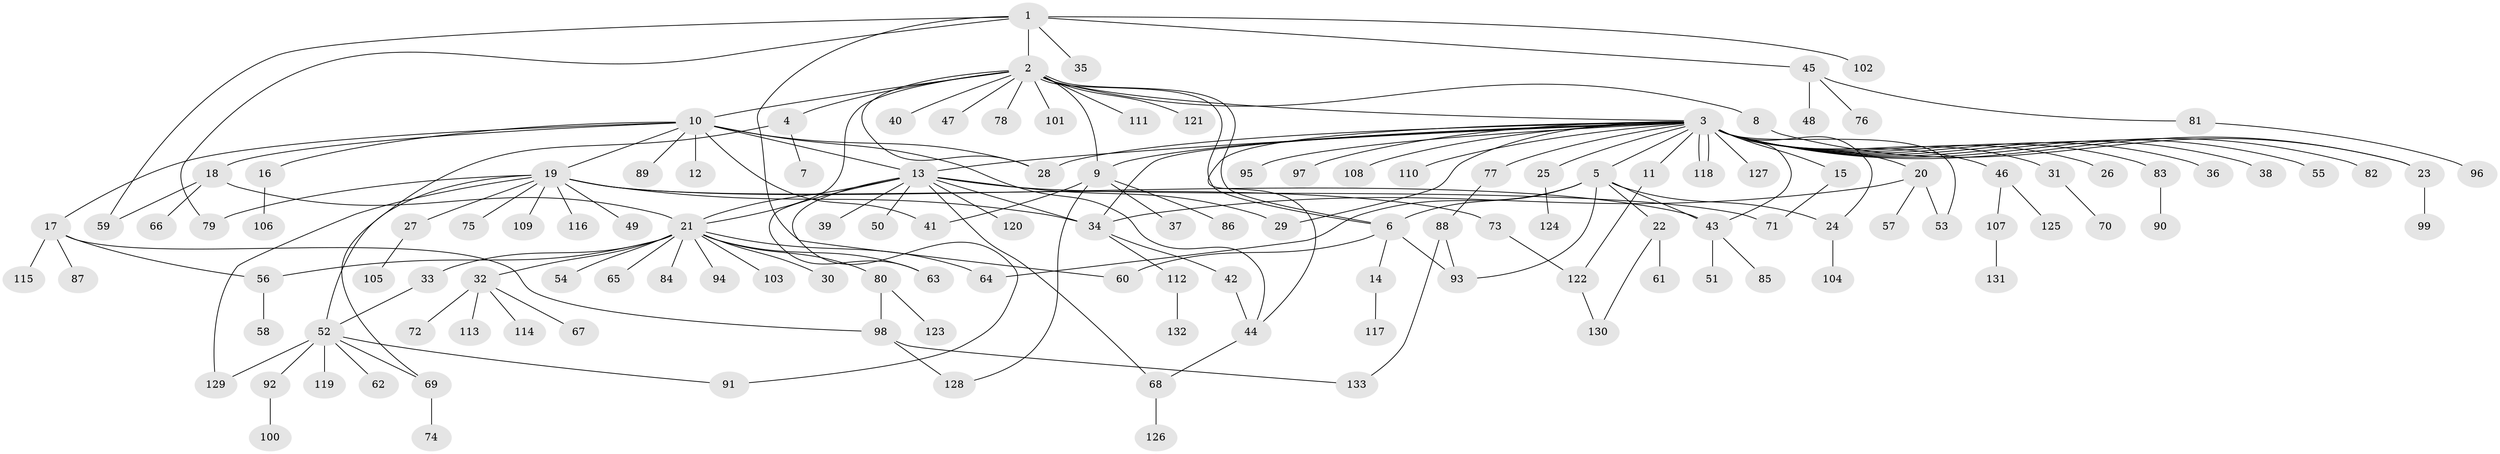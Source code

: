 // coarse degree distribution, {10: 0.010638297872340425, 3: 0.07446808510638298, 11: 0.02127659574468085, 2: 0.2127659574468085, 6: 0.031914893617021274, 4: 0.0425531914893617, 1: 0.5319148936170213, 7: 0.02127659574468085, 5: 0.02127659574468085, 14: 0.02127659574468085, 29: 0.010638297872340425}
// Generated by graph-tools (version 1.1) at 2025/36/03/04/25 23:36:41]
// undirected, 133 vertices, 172 edges
graph export_dot {
  node [color=gray90,style=filled];
  1;
  2;
  3;
  4;
  5;
  6;
  7;
  8;
  9;
  10;
  11;
  12;
  13;
  14;
  15;
  16;
  17;
  18;
  19;
  20;
  21;
  22;
  23;
  24;
  25;
  26;
  27;
  28;
  29;
  30;
  31;
  32;
  33;
  34;
  35;
  36;
  37;
  38;
  39;
  40;
  41;
  42;
  43;
  44;
  45;
  46;
  47;
  48;
  49;
  50;
  51;
  52;
  53;
  54;
  55;
  56;
  57;
  58;
  59;
  60;
  61;
  62;
  63;
  64;
  65;
  66;
  67;
  68;
  69;
  70;
  71;
  72;
  73;
  74;
  75;
  76;
  77;
  78;
  79;
  80;
  81;
  82;
  83;
  84;
  85;
  86;
  87;
  88;
  89;
  90;
  91;
  92;
  93;
  94;
  95;
  96;
  97;
  98;
  99;
  100;
  101;
  102;
  103;
  104;
  105;
  106;
  107;
  108;
  109;
  110;
  111;
  112;
  113;
  114;
  115;
  116;
  117;
  118;
  119;
  120;
  121;
  122;
  123;
  124;
  125;
  126;
  127;
  128;
  129;
  130;
  131;
  132;
  133;
  1 -- 2;
  1 -- 35;
  1 -- 45;
  1 -- 59;
  1 -- 60;
  1 -- 79;
  1 -- 102;
  2 -- 3;
  2 -- 4;
  2 -- 6;
  2 -- 6;
  2 -- 8;
  2 -- 9;
  2 -- 10;
  2 -- 21;
  2 -- 28;
  2 -- 40;
  2 -- 47;
  2 -- 78;
  2 -- 101;
  2 -- 111;
  2 -- 121;
  3 -- 5;
  3 -- 9;
  3 -- 11;
  3 -- 13;
  3 -- 15;
  3 -- 20;
  3 -- 23;
  3 -- 24;
  3 -- 25;
  3 -- 26;
  3 -- 28;
  3 -- 29;
  3 -- 31;
  3 -- 34;
  3 -- 36;
  3 -- 38;
  3 -- 43;
  3 -- 44;
  3 -- 46;
  3 -- 53;
  3 -- 55;
  3 -- 77;
  3 -- 82;
  3 -- 83;
  3 -- 95;
  3 -- 97;
  3 -- 108;
  3 -- 110;
  3 -- 118;
  3 -- 118;
  3 -- 127;
  4 -- 7;
  4 -- 69;
  5 -- 6;
  5 -- 22;
  5 -- 24;
  5 -- 43;
  5 -- 64;
  5 -- 93;
  6 -- 14;
  6 -- 60;
  6 -- 93;
  8 -- 23;
  9 -- 37;
  9 -- 41;
  9 -- 86;
  9 -- 128;
  10 -- 12;
  10 -- 13;
  10 -- 16;
  10 -- 17;
  10 -- 18;
  10 -- 19;
  10 -- 28;
  10 -- 41;
  10 -- 44;
  10 -- 89;
  11 -- 122;
  13 -- 21;
  13 -- 29;
  13 -- 34;
  13 -- 39;
  13 -- 50;
  13 -- 63;
  13 -- 68;
  13 -- 71;
  13 -- 91;
  13 -- 120;
  14 -- 117;
  15 -- 71;
  16 -- 106;
  17 -- 56;
  17 -- 87;
  17 -- 98;
  17 -- 115;
  18 -- 21;
  18 -- 59;
  18 -- 66;
  19 -- 27;
  19 -- 34;
  19 -- 43;
  19 -- 49;
  19 -- 52;
  19 -- 73;
  19 -- 75;
  19 -- 79;
  19 -- 109;
  19 -- 116;
  19 -- 129;
  20 -- 34;
  20 -- 53;
  20 -- 57;
  21 -- 30;
  21 -- 32;
  21 -- 33;
  21 -- 54;
  21 -- 56;
  21 -- 63;
  21 -- 64;
  21 -- 65;
  21 -- 80;
  21 -- 84;
  21 -- 94;
  21 -- 103;
  22 -- 61;
  22 -- 130;
  23 -- 99;
  24 -- 104;
  25 -- 124;
  27 -- 105;
  31 -- 70;
  32 -- 67;
  32 -- 72;
  32 -- 113;
  32 -- 114;
  33 -- 52;
  34 -- 42;
  34 -- 112;
  42 -- 44;
  43 -- 51;
  43 -- 85;
  44 -- 68;
  45 -- 48;
  45 -- 76;
  45 -- 81;
  46 -- 107;
  46 -- 125;
  52 -- 62;
  52 -- 69;
  52 -- 91;
  52 -- 92;
  52 -- 119;
  52 -- 129;
  56 -- 58;
  68 -- 126;
  69 -- 74;
  73 -- 122;
  77 -- 88;
  80 -- 98;
  80 -- 123;
  81 -- 96;
  83 -- 90;
  88 -- 93;
  88 -- 133;
  92 -- 100;
  98 -- 128;
  98 -- 133;
  107 -- 131;
  112 -- 132;
  122 -- 130;
}
